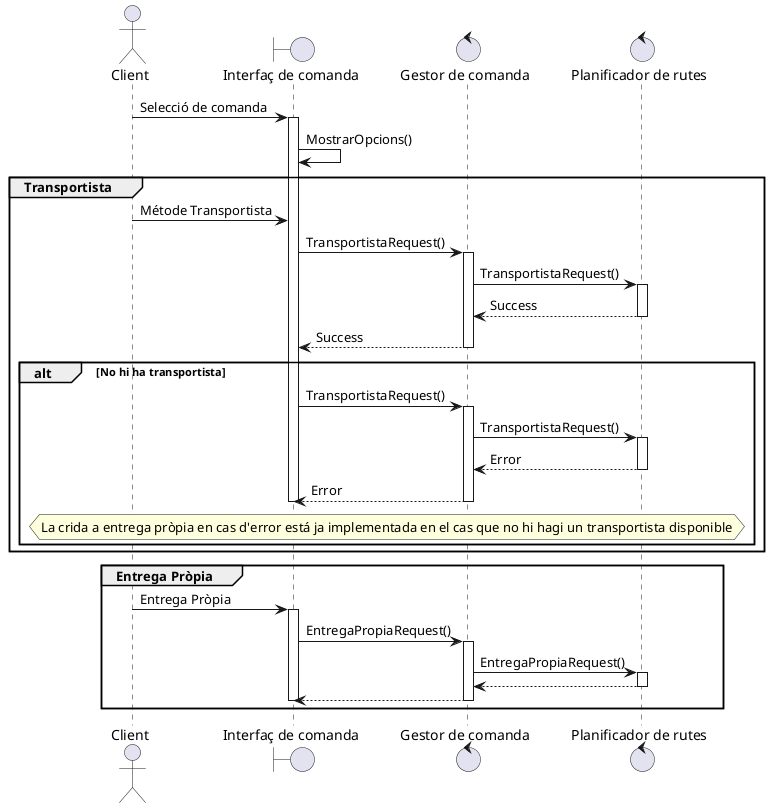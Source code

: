 @startuml

actor Client
boundary "Interfaç de comanda" as a 
control "Gestor de comanda" as b
control "Planificador de rutes" as c


Client -> a : Selecció de comanda
activate a 
a -> a: MostrarOpcions()
group Transportista
Client -> a : Métode Transportista
a -> b : TransportistaRequest()
activate b
b -> c : TransportistaRequest()
activate c
c --> b : Success
deactivate c
b --> a : Success
deactivate b
alt No hi ha transportista
a -> b : TransportistaRequest()
activate b
b -> c : TransportistaRequest()
activate c
c --> b : Error
deactivate c
b --> a : Error
deactivate b
deactivate a 
hnote across: La crida a entrega pròpia en cas d'error está ja implementada en el cas que no hi hagi un transportista disponible


end

end
group Entrega Pròpia
Client -> a : Entrega Pròpia
activate a 
a -> b : EntregaPropiaRequest()
activate b
b -> c : EntregaPropiaRequest()
activate c
c --> b
deactivate c
b -->a
deactivate b
deactivate a
end
@enduml